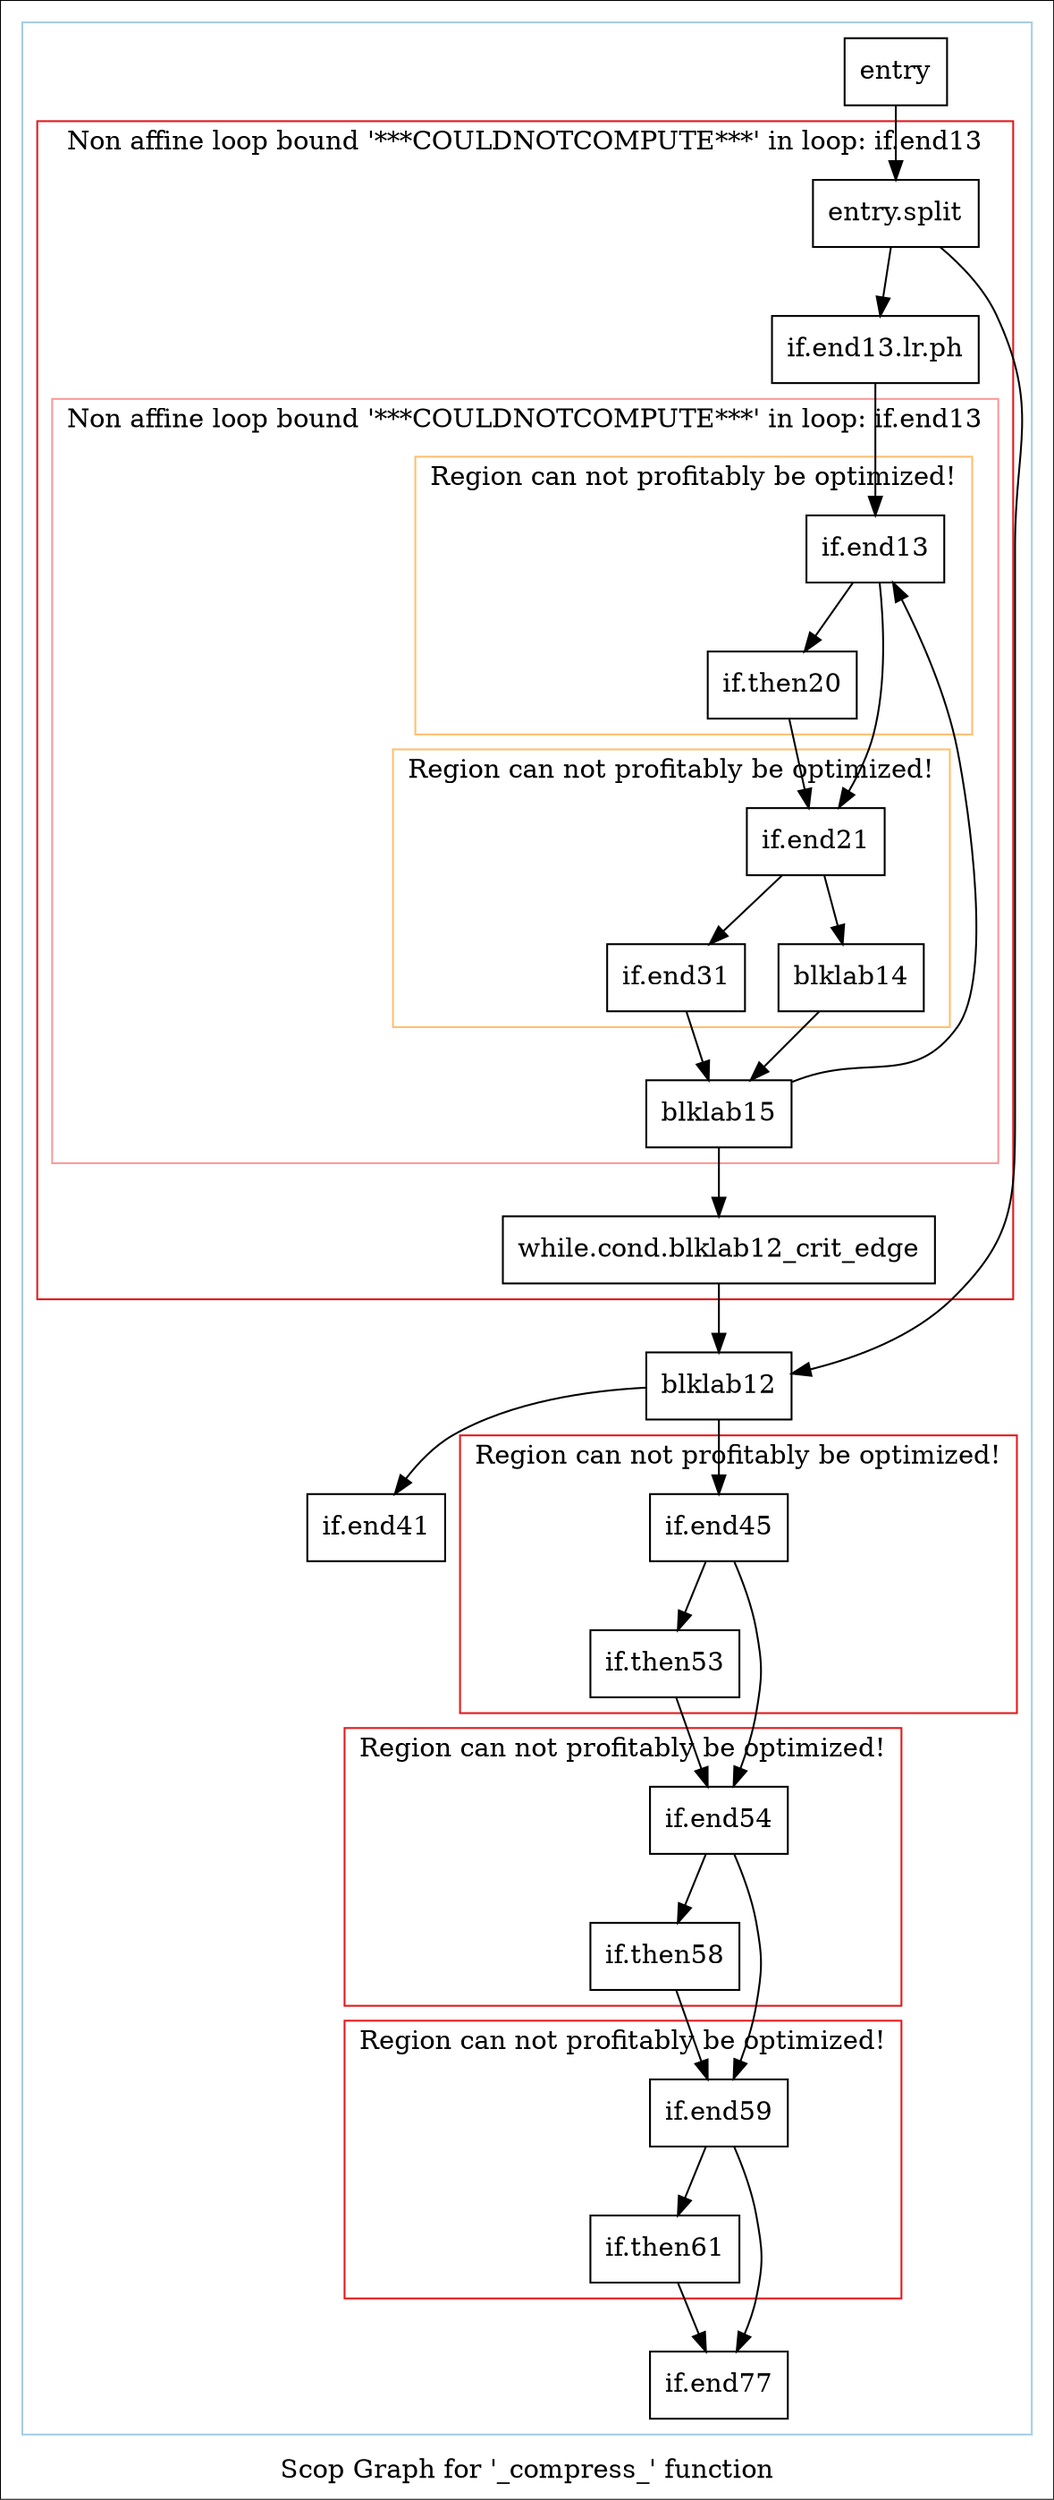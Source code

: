 digraph "Scop Graph for '_compress_' function" {
	label="Scop Graph for '_compress_' function";

	Node0xdda4e80 [shape=record,label="{entry}"];
	Node0xdda4e80 -> Node0xddb8cc0;
	Node0xddb8cc0 [shape=record,label="{entry.split}"];
	Node0xddb8cc0 -> Node0xdd0f070;
	Node0xddb8cc0 -> Node0xdd23ea0;
	Node0xdd0f070 [shape=record,label="{if.end13.lr.ph}"];
	Node0xdd0f070 -> Node0xdd26ab0;
	Node0xdd26ab0 [shape=record,label="{if.end13}"];
	Node0xdd26ab0 -> Node0xdd28d30;
	Node0xdd26ab0 -> Node0xdd6f7e0;
	Node0xdd28d30 [shape=record,label="{if.end21}"];
	Node0xdd28d30 -> Node0xdd2ffb0;
	Node0xdd28d30 -> Node0xdd7d1a0;
	Node0xdd2ffb0 [shape=record,label="{if.end31}"];
	Node0xdd2ffb0 -> Node0xdd31430;
	Node0xdd31430 [shape=record,label="{blklab15}"];
	Node0xdd31430 -> Node0xdd26ab0[constraint=false];
	Node0xdd31430 -> Node0xddb51b0;
	Node0xddb51b0 [shape=record,label="{while.cond.blklab12_crit_edge}"];
	Node0xddb51b0 -> Node0xdd23ea0;
	Node0xdd23ea0 [shape=record,label="{blklab12}"];
	Node0xdd23ea0 -> Node0xdda34b0;
	Node0xdd23ea0 -> Node0xdd11be0;
	Node0xdda34b0 [shape=record,label="{if.end41}"];
	Node0xdd11be0 [shape=record,label="{if.end45}"];
	Node0xdd11be0 -> Node0xdd9a0d0;
	Node0xdd11be0 -> Node0xddaa780;
	Node0xdd9a0d0 [shape=record,label="{if.end54}"];
	Node0xdd9a0d0 -> Node0xdda39b0;
	Node0xdd9a0d0 -> Node0xdd98f90;
	Node0xdda39b0 [shape=record,label="{if.then58}"];
	Node0xdda39b0 -> Node0xdd98f90;
	Node0xdd98f90 [shape=record,label="{if.end59}"];
	Node0xdd98f90 -> Node0xdd05530;
	Node0xdd98f90 -> Node0xdd27e00;
	Node0xdd05530 [shape=record,label="{if.end77}"];
	Node0xdd27e00 [shape=record,label="{if.then61}"];
	Node0xdd27e00 -> Node0xdd05530;
	Node0xddaa780 [shape=record,label="{if.then53}"];
	Node0xddaa780 -> Node0xdd9a0d0;
	Node0xdd7d1a0 [shape=record,label="{blklab14}"];
	Node0xdd7d1a0 -> Node0xdd31430;
	Node0xdd6f7e0 [shape=record,label="{if.then20}"];
	Node0xdd6f7e0 -> Node0xdd28d30;
	colorscheme = "paired12"
        subgraph cluster_0xdd98600 {
          label = "";
          style = solid;
          color = 1
          subgraph cluster_0xdda8530 {
            label = "Non affine loop bound '***COULDNOTCOMPUTE***' in loop: if.end13";
            style = solid;
            color = 6
            subgraph cluster_0xdd222f0 {
              label = "Non affine loop bound '***COULDNOTCOMPUTE***' in loop: if.end13";
              style = solid;
              color = 5
              subgraph cluster_0xddc3130 {
                label = "Region can not profitably be optimized!";
                style = solid;
                color = 7
                Node0xdd26ab0;
                Node0xdd6f7e0;
              }
              subgraph cluster_0xddb4b80 {
                label = "Region can not profitably be optimized!";
                style = solid;
                color = 7
                Node0xdd28d30;
                Node0xdd2ffb0;
                Node0xdd7d1a0;
              }
              Node0xdd31430;
            }
            Node0xddb8cc0;
            Node0xdd0f070;
            Node0xddb51b0;
          }
          subgraph cluster_0xdd6e9f0 {
            label = "Region can not profitably be optimized!";
            style = solid;
            color = 6
            Node0xdd11be0;
            Node0xddaa780;
          }
          subgraph cluster_0xdd02020 {
            label = "Region can not profitably be optimized!";
            style = solid;
            color = 6
            Node0xdd9a0d0;
            Node0xdda39b0;
          }
          subgraph cluster_0xdc5b0c0 {
            label = "Region can not profitably be optimized!";
            style = solid;
            color = 6
            Node0xdd98f90;
            Node0xdd27e00;
          }
          Node0xdda4e80;
          Node0xdd23ea0;
          Node0xdda34b0;
          Node0xdd05530;
        }
}
